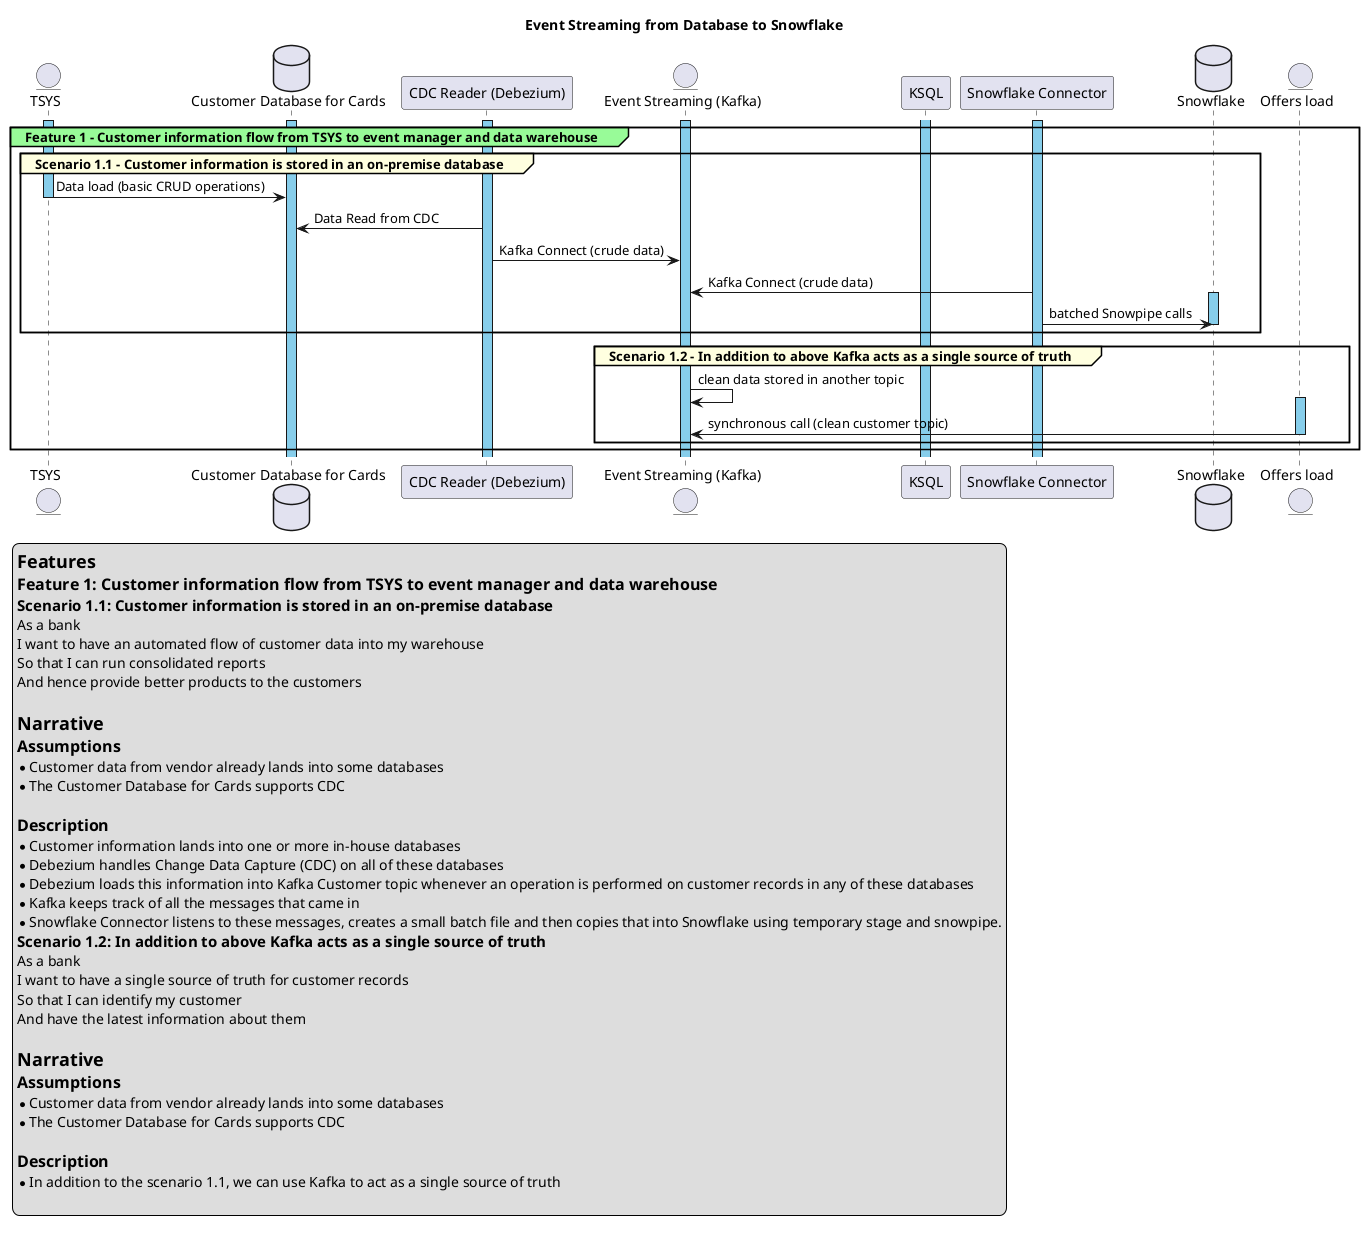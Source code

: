 @startuml
title Event Streaming from Database to Snowflake

entity "TSYS" as customerSource
database "Customer Database for Cards" as onPremiseDB
participant "CDC Reader (Debezium)" as debeziumReader
entity "Event Streaming (Kafka)" as customerTopic
participant "KSQL" as KSQL
participant "Snowflake Connector" as SnowflakeConnector
database "Snowflake" as snowflakeDatabase
entity "Offers load" as realTimeApplication

group#PaleGreen Feature 1 - Customer information flow from TSYS to event manager and data warehouse
  group#LightYellow Scenario 1.1 - Customer information is stored in an on-premise database
    activate onPremiseDB #SkyBlue
    activate debeziumReader #SkyBlue
    activate customerTopic #SkyBlue
    activate SnowflakeConnector #SkyBlue
    activate customerSource #SkyBlue
    customerSource -> onPremiseDB: Data load (basic CRUD operations)
    deactivate customerSource
    onPremiseDB <- debeziumReader: Data Read from CDC
    debeziumReader -> customerTopic: Kafka Connect (crude data)
    customerTopic <- SnowflakeConnector: Kafka Connect (crude data)
    activate snowflakeDatabase #SkyBlue
    SnowflakeConnector -> snowflakeDatabase: batched Snowpipe calls
    deactivate snowflakeDatabase
    deactivate customerSource
  end
  group#LightYellow Scenario 1.2 - In addition to above Kafka acts as a single source of truth
    activate KSQL #SkyBlue
    customerTopic -> customerTopic: clean data stored in another topic
    activate realTimeApplication #SkyBlue
    customerTopic <- realTimeApplication: synchronous call (clean customer topic)
    deactivate realTimeApplication
  end
end

legend left
  =Features
  ==Feature 1: Customer information flow from TSYS to event manager and data warehouse
  ===Scenario 1.1: Customer information is stored in an on-premise database
  As a bank
  I want to have an automated flow of customer data into my warehouse
  So that I can run consolidated reports
  And hence provide better products to the customers

  =Narrative
  ==Assumptions
  *Customer data from vendor already lands into some databases
  *The Customer Database for Cards supports CDC

  ==Description
  *Customer information lands into one or more in-house databases
  *Debezium handles Change Data Capture (CDC) on all of these databases
  *Debezium loads this information into Kafka Customer topic whenever an operation is performed on customer records in any of these databases
  *Kafka keeps track of all the messages that came in
  *Snowflake Connector listens to these messages, creates a small batch file and then copies that into Snowflake using temporary stage and snowpipe.
===Scenario 1.2: In addition to above Kafka acts as a single source of truth
As a bank
I want to have a single source of truth for customer records
So that I can identify my customer
And have the latest information about them

=Narrative
==Assumptions
*Customer data from vendor already lands into some databases
*The Customer Database for Cards supports CDC

==Description
*In addition to the scenario 1.1, we can use Kafka to act as a single source of truth

end legend
@enduml
